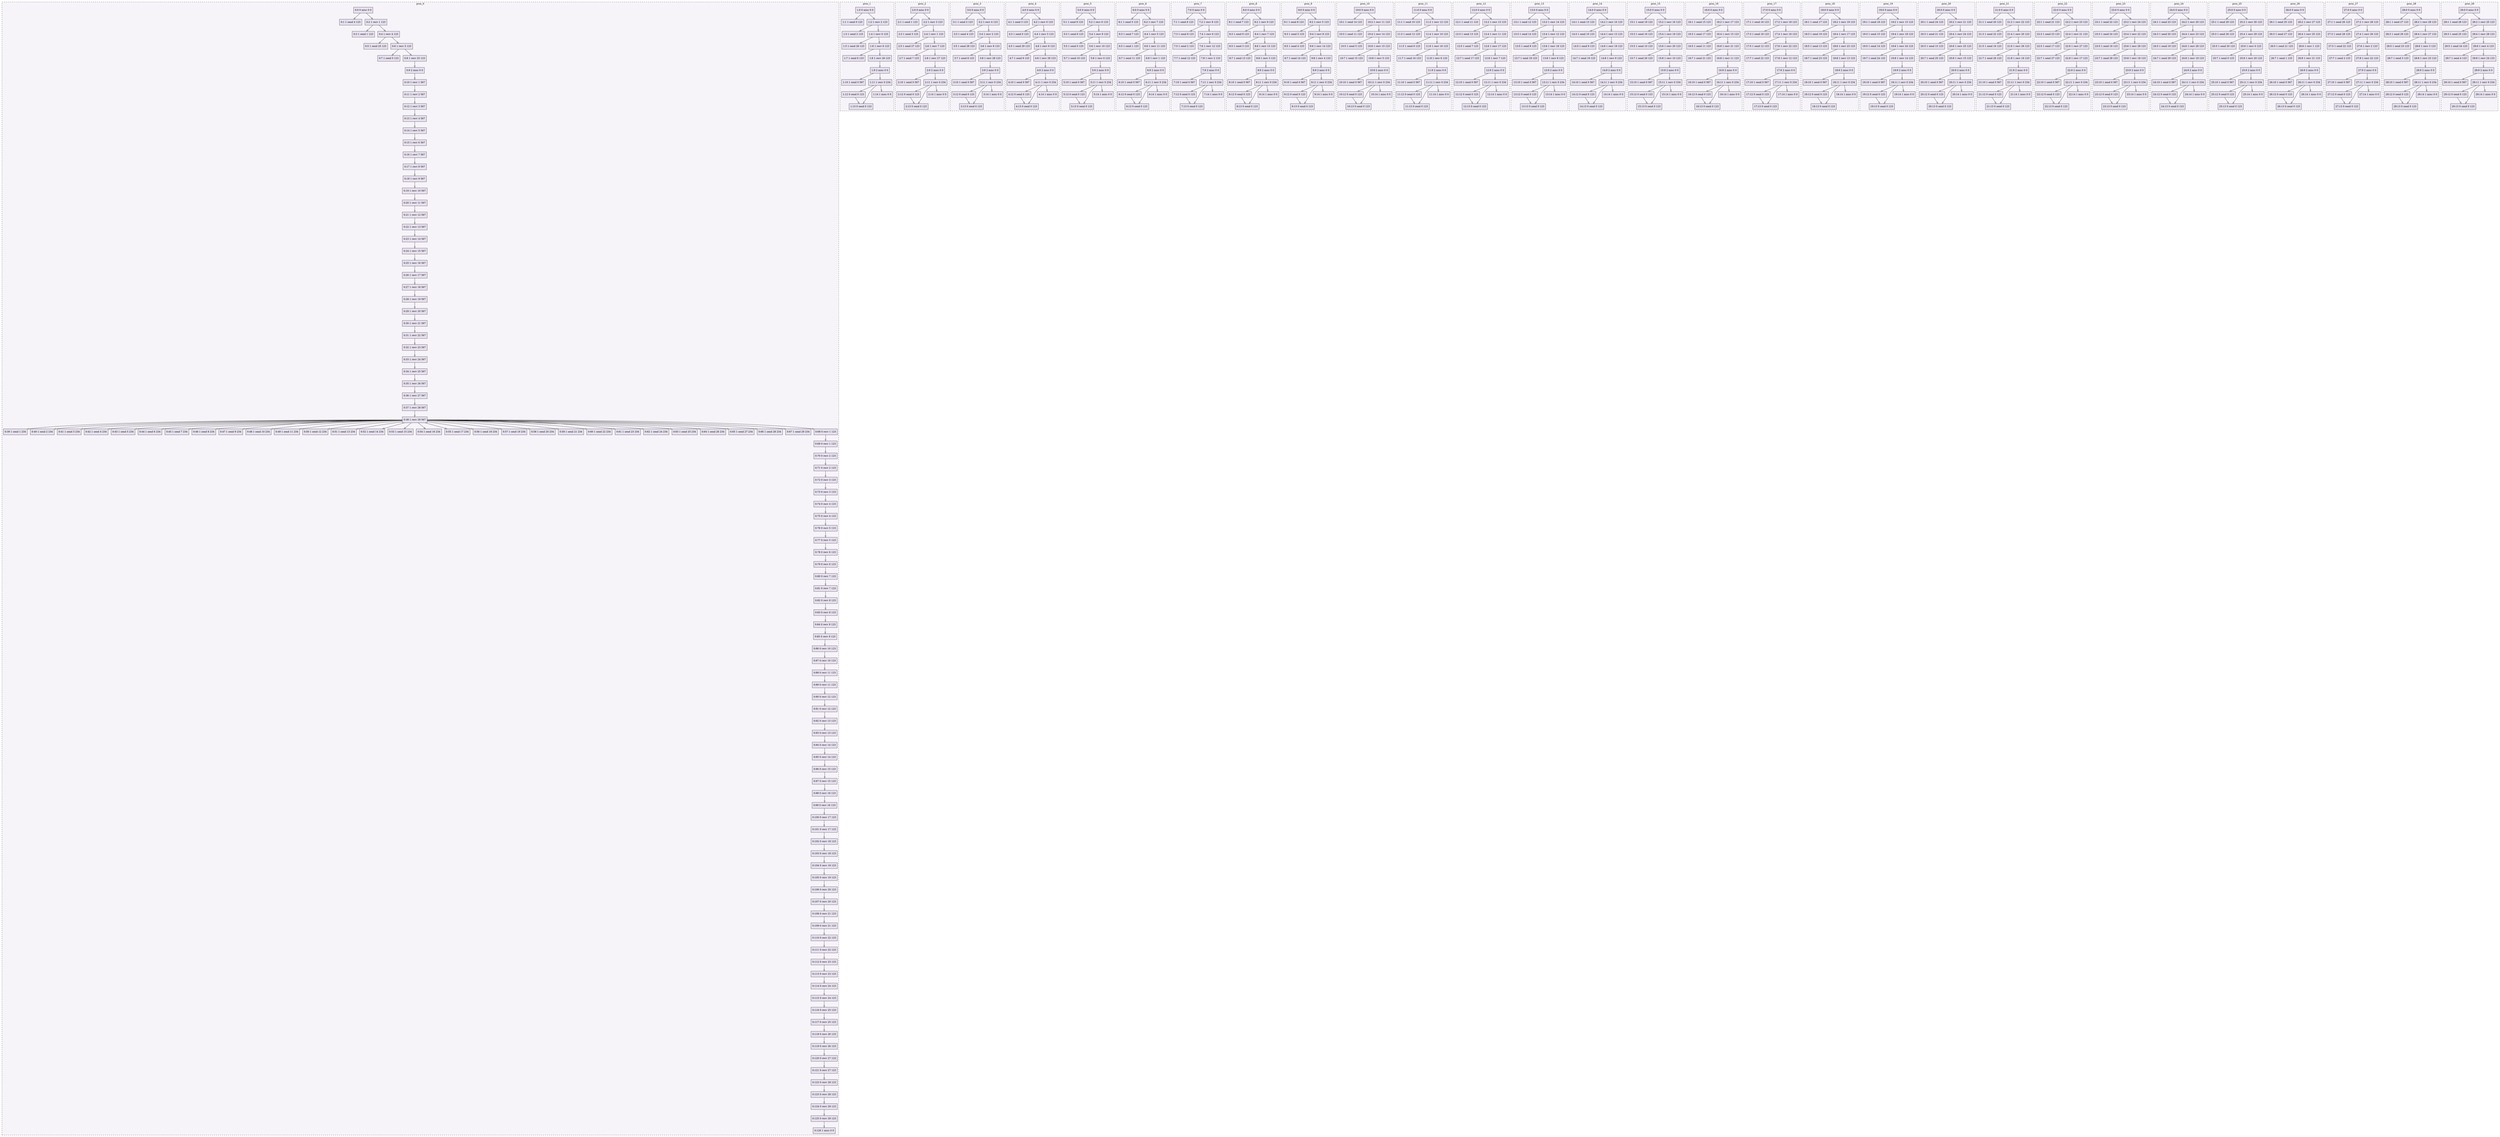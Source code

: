 digraph{node[shape=record style=filled colorscheme=purd9 fillcolor=2];subgraph cluster0{style=dashed;colorscheme=purd9;bgcolor=1;edge[arrowhead=empty];label=proc_0;0[label="0:0 0 misc 0 0"];1[label="0:1 1 send 4 123"];2[label="0:2 1 recv 1 123"];3[label="0:3 1 send 1 123"];4[label="0:4 1 recv 4 123"];5[label="0:5 1 send 25 123"];6[label="0:6 1 recv 5 123"];7[label="0:7 1 send 5 123"];8[label="0:8 1 recv 25 123"];9[label="0:9 2 misc 0 0"];10[label="0:10 1 recv 1 567"];11[label="0:11 1 recv 2 567"];12[label="0:12 1 recv 3 567"];13[label="0:13 1 recv 4 567"];14[label="0:14 1 recv 5 567"];15[label="0:15 1 recv 6 567"];16[label="0:16 1 recv 7 567"];17[label="0:17 1 recv 8 567"];18[label="0:18 1 recv 9 567"];19[label="0:19 1 recv 10 567"];20[label="0:20 1 recv 11 567"];21[label="0:21 1 recv 12 567"];22[label="0:22 1 recv 13 567"];23[label="0:23 1 recv 14 567"];24[label="0:24 1 recv 15 567"];25[label="0:25 1 recv 16 567"];26[label="0:26 1 recv 17 567"];27[label="0:27 1 recv 18 567"];28[label="0:28 1 recv 19 567"];29[label="0:29 1 recv 20 567"];30[label="0:30 1 recv 21 567"];31[label="0:31 1 recv 22 567"];32[label="0:32 1 recv 23 567"];33[label="0:33 1 recv 24 567"];34[label="0:34 1 recv 25 567"];35[label="0:35 1 recv 26 567"];36[label="0:36 1 recv 27 567"];37[label="0:37 1 recv 28 567"];38[label="0:38 1 recv 29 567"];39[label="0:39 1 send 1 234"];40[label="0:40 1 send 2 234"];41[label="0:41 1 send 3 234"];42[label="0:42 1 send 4 234"];43[label="0:43 1 send 5 234"];44[label="0:44 1 send 6 234"];45[label="0:45 1 send 7 234"];46[label="0:46 1 send 8 234"];47[label="0:47 1 send 9 234"];48[label="0:48 1 send 10 234"];49[label="0:49 1 send 11 234"];50[label="0:50 1 send 12 234"];51[label="0:51 1 send 13 234"];52[label="0:52 1 send 14 234"];53[label="0:53 1 send 15 234"];54[label="0:54 1 send 16 234"];55[label="0:55 1 send 17 234"];56[label="0:56 1 send 18 234"];57[label="0:57 1 send 19 234"];58[label="0:58 1 send 20 234"];59[label="0:59 1 send 21 234"];60[label="0:60 1 send 22 234"];61[label="0:61 1 send 23 234"];62[label="0:62 1 send 24 234"];63[label="0:63 1 send 25 234"];64[label="0:64 1 send 26 234"];65[label="0:65 1 send 27 234"];66[label="0:66 1 send 28 234"];67[label="0:67 1 send 29 234"];68[label="0:68 0 recv 1 123"];69[label="0:69 0 recv 1 123"];70[label="0:70 0 recv 2 123"];71[label="0:71 0 recv 2 123"];72[label="0:72 0 recv 3 123"];73[label="0:73 0 recv 3 123"];74[label="0:74 0 recv 4 123"];75[label="0:75 0 recv 4 123"];76[label="0:76 0 recv 5 123"];77[label="0:77 0 recv 5 123"];78[label="0:78 0 recv 6 123"];79[label="0:79 0 recv 6 123"];80[label="0:80 0 recv 7 123"];81[label="0:81 0 recv 7 123"];82[label="0:82 0 recv 8 123"];83[label="0:83 0 recv 8 123"];84[label="0:84 0 recv 9 123"];85[label="0:85 0 recv 9 123"];86[label="0:86 0 recv 10 123"];87[label="0:87 0 recv 10 123"];88[label="0:88 0 recv 11 123"];89[label="0:89 0 recv 11 123"];90[label="0:90 0 recv 12 123"];91[label="0:91 0 recv 12 123"];92[label="0:92 0 recv 13 123"];93[label="0:93 0 recv 13 123"];94[label="0:94 0 recv 14 123"];95[label="0:95 0 recv 14 123"];96[label="0:96 0 recv 15 123"];97[label="0:97 0 recv 15 123"];98[label="0:98 0 recv 16 123"];99[label="0:99 0 recv 16 123"];100[label="0:100 0 recv 17 123"];101[label="0:101 0 recv 17 123"];102[label="0:102 0 recv 18 123"];103[label="0:103 0 recv 18 123"];104[label="0:104 0 recv 19 123"];105[label="0:105 0 recv 19 123"];106[label="0:106 0 recv 20 123"];107[label="0:107 0 recv 20 123"];108[label="0:108 0 recv 21 123"];109[label="0:109 0 recv 21 123"];110[label="0:110 0 recv 22 123"];111[label="0:111 0 recv 22 123"];112[label="0:112 0 recv 23 123"];113[label="0:113 0 recv 23 123"];114[label="0:114 0 recv 24 123"];115[label="0:115 0 recv 24 123"];116[label="0:116 0 recv 25 123"];117[label="0:117 0 recv 25 123"];118[label="0:118 0 recv 26 123"];119[label="0:119 0 recv 26 123"];120[label="0:120 0 recv 27 123"];121[label="0:121 0 recv 27 123"];122[label="0:122 0 recv 28 123"];123[label="0:123 0 recv 28 123"];124[label="0:124 0 recv 29 123"];125[label="0:125 0 recv 29 123"];126[label="0:126 1 misc 0 0"];0->1;0->2;2->3;2->4;4->5;4->6;6->7;6->8;8->9;9->10;10->11;11->12;12->13;13->14;14->15;15->16;16->17;17->18;18->19;19->20;20->21;21->22;22->23;23->24;24->25;25->26;26->27;27->28;28->29;29->30;30->31;31->32;32->33;33->34;34->35;35->36;36->37;37->38;38->39;38->40;38->41;38->42;38->43;38->44;38->45;38->46;38->47;38->48;38->49;38->50;38->51;38->52;38->53;38->54;38->55;38->56;38->57;38->58;38->59;38->60;38->61;38->62;38->63;38->64;38->65;38->66;38->67;38->68;68->69;69->70;70->71;71->72;72->73;73->74;74->75;75->76;76->77;77->78;78->79;79->80;80->81;81->82;82->83;83->84;84->85;85->86;86->87;87->88;88->89;89->90;90->91;91->92;92->93;93->94;94->95;95->96;96->97;97->98;98->99;99->100;100->101;101->102;102->103;103->104;104->105;105->106;106->107;107->108;108->109;109->110;110->111;111->112;112->113;113->114;114->115;115->116;116->117;117->118;118->119;119->120;120->121;121->122;122->123;123->124;124->125;125->126;}subgraph cluster1{style=dashed;colorscheme=purd9;bgcolor=1;edge[arrowhead=empty];label=proc_1;127[label="1:0 0 misc 0 0"];128[label="1:1 1 send 0 123"];129[label="1:2 1 recv 2 123"];130[label="1:3 1 send 2 123"];131[label="1:4 1 recv 0 123"];132[label="1:5 1 send 26 123"];133[label="1:6 1 recv 6 123"];134[label="1:7 1 send 6 123"];135[label="1:8 1 recv 26 123"];136[label="1:9 2 misc 0 0"];137[label="1:10 1 send 0 567"];138[label="1:11 1 recv 0 234"];139[label="1:12 0 send 0 123"];140[label="1:13 0 send 0 123"];141[label="1:14 1 misc 0 0"];127->128;127->129;129->130;129->131;131->132;131->133;133->134;133->135;135->136;136->137;136->138;138->139;139->140;138->140;138->141;}subgraph cluster2{style=dashed;colorscheme=purd9;bgcolor=1;edge[arrowhead=empty];label=proc_2;142[label="2:0 0 misc 0 0"];143[label="2:1 1 send 1 123"];144[label="2:2 1 recv 3 123"];145[label="2:3 1 send 3 123"];146[label="2:4 1 recv 1 123"];147[label="2:5 1 send 27 123"];148[label="2:6 1 recv 7 123"];149[label="2:7 1 send 7 123"];150[label="2:8 1 recv 27 123"];151[label="2:9 2 misc 0 0"];152[label="2:10 1 send 0 567"];153[label="2:11 1 recv 0 234"];154[label="2:12 0 send 0 123"];155[label="2:13 0 send 0 123"];156[label="2:14 1 misc 0 0"];142->143;142->144;144->145;144->146;146->147;146->148;148->149;148->150;150->151;151->152;151->153;153->154;154->155;153->155;153->156;}subgraph cluster3{style=dashed;colorscheme=purd9;bgcolor=1;edge[arrowhead=empty];label=proc_3;157[label="3:0 0 misc 0 0"];158[label="3:1 1 send 2 123"];159[label="3:2 1 recv 4 123"];160[label="3:3 1 send 4 123"];161[label="3:4 1 recv 2 123"];162[label="3:5 1 send 28 123"];163[label="3:6 1 recv 8 123"];164[label="3:7 1 send 8 123"];165[label="3:8 1 recv 28 123"];166[label="3:9 2 misc 0 0"];167[label="3:10 1 send 0 567"];168[label="3:11 1 recv 0 234"];169[label="3:12 0 send 0 123"];170[label="3:13 0 send 0 123"];171[label="3:14 1 misc 0 0"];157->158;157->159;159->160;159->161;161->162;161->163;163->164;163->165;165->166;166->167;166->168;168->169;169->170;168->170;168->171;}subgraph cluster4{style=dashed;colorscheme=purd9;bgcolor=1;edge[arrowhead=empty];label=proc_4;172[label="4:0 0 misc 0 0"];173[label="4:1 1 send 3 123"];174[label="4:2 1 recv 0 123"];175[label="4:3 1 send 0 123"];176[label="4:4 1 recv 3 123"];177[label="4:5 1 send 29 123"];178[label="4:6 1 recv 9 123"];179[label="4:7 1 send 9 123"];180[label="4:8 1 recv 29 123"];181[label="4:9 2 misc 0 0"];182[label="4:10 1 send 0 567"];183[label="4:11 1 recv 0 234"];184[label="4:12 0 send 0 123"];185[label="4:13 0 send 0 123"];186[label="4:14 1 misc 0 0"];172->173;172->174;174->175;174->176;176->177;176->178;178->179;178->180;180->181;181->182;181->183;183->184;184->185;183->185;183->186;}subgraph cluster5{style=dashed;colorscheme=purd9;bgcolor=1;edge[arrowhead=empty];label=proc_5;187[label="5:0 0 misc 0 0"];188[label="5:1 1 send 9 123"];189[label="5:2 1 recv 6 123"];190[label="5:3 1 send 6 123"];191[label="5:4 1 recv 9 123"];192[label="5:5 1 send 0 123"];193[label="5:6 1 recv 10 123"];194[label="5:7 1 send 10 123"];195[label="5:8 1 recv 0 123"];196[label="5:9 2 misc 0 0"];197[label="5:10 1 send 0 567"];198[label="5:11 1 recv 0 234"];199[label="5:12 0 send 0 123"];200[label="5:13 0 send 0 123"];201[label="5:14 1 misc 0 0"];187->188;187->189;189->190;189->191;191->192;191->193;193->194;193->195;195->196;196->197;196->198;198->199;199->200;198->200;198->201;}subgraph cluster6{style=dashed;colorscheme=purd9;bgcolor=1;edge[arrowhead=empty];label=proc_6;202[label="6:0 0 misc 0 0"];203[label="6:1 1 send 5 123"];204[label="6:2 1 recv 7 123"];205[label="6:3 1 send 7 123"];206[label="6:4 1 recv 5 123"];207[label="6:5 1 send 1 123"];208[label="6:6 1 recv 11 123"];209[label="6:7 1 send 11 123"];210[label="6:8 1 recv 1 123"];211[label="6:9 2 misc 0 0"];212[label="6:10 1 send 0 567"];213[label="6:11 1 recv 0 234"];214[label="6:12 0 send 0 123"];215[label="6:13 0 send 0 123"];216[label="6:14 1 misc 0 0"];202->203;202->204;204->205;204->206;206->207;206->208;208->209;208->210;210->211;211->212;211->213;213->214;214->215;213->215;213->216;}subgraph cluster7{style=dashed;colorscheme=purd9;bgcolor=1;edge[arrowhead=empty];label=proc_7;217[label="7:0 0 misc 0 0"];218[label="7:1 1 send 6 123"];219[label="7:2 1 recv 8 123"];220[label="7:3 1 send 8 123"];221[label="7:4 1 recv 6 123"];222[label="7:5 1 send 2 123"];223[label="7:6 1 recv 12 123"];224[label="7:7 1 send 12 123"];225[label="7:8 1 recv 2 123"];226[label="7:9 2 misc 0 0"];227[label="7:10 1 send 0 567"];228[label="7:11 1 recv 0 234"];229[label="7:12 0 send 0 123"];230[label="7:13 0 send 0 123"];231[label="7:14 1 misc 0 0"];217->218;217->219;219->220;219->221;221->222;221->223;223->224;223->225;225->226;226->227;226->228;228->229;229->230;228->230;228->231;}subgraph cluster8{style=dashed;colorscheme=purd9;bgcolor=1;edge[arrowhead=empty];label=proc_8;232[label="8:0 0 misc 0 0"];233[label="8:1 1 send 7 123"];234[label="8:2 1 recv 9 123"];235[label="8:3 1 send 9 123"];236[label="8:4 1 recv 7 123"];237[label="8:5 1 send 3 123"];238[label="8:6 1 recv 13 123"];239[label="8:7 1 send 13 123"];240[label="8:8 1 recv 3 123"];241[label="8:9 2 misc 0 0"];242[label="8:10 1 send 0 567"];243[label="8:11 1 recv 0 234"];244[label="8:12 0 send 0 123"];245[label="8:13 0 send 0 123"];246[label="8:14 1 misc 0 0"];232->233;232->234;234->235;234->236;236->237;236->238;238->239;238->240;240->241;241->242;241->243;243->244;244->245;243->245;243->246;}subgraph cluster9{style=dashed;colorscheme=purd9;bgcolor=1;edge[arrowhead=empty];label=proc_9;247[label="9:0 0 misc 0 0"];248[label="9:1 1 send 8 123"];249[label="9:2 1 recv 5 123"];250[label="9:3 1 send 5 123"];251[label="9:4 1 recv 8 123"];252[label="9:5 1 send 4 123"];253[label="9:6 1 recv 14 123"];254[label="9:7 1 send 14 123"];255[label="9:8 1 recv 4 123"];256[label="9:9 2 misc 0 0"];257[label="9:10 1 send 0 567"];258[label="9:11 1 recv 0 234"];259[label="9:12 0 send 0 123"];260[label="9:13 0 send 0 123"];261[label="9:14 1 misc 0 0"];247->248;247->249;249->250;249->251;251->252;251->253;253->254;253->255;255->256;256->257;256->258;258->259;259->260;258->260;258->261;}subgraph cluster10{style=dashed;colorscheme=purd9;bgcolor=1;edge[arrowhead=empty];label=proc_10;262[label="10:0 0 misc 0 0"];263[label="10:1 1 send 14 123"];264[label="10:2 1 recv 11 123"];265[label="10:3 1 send 11 123"];266[label="10:4 1 recv 14 123"];267[label="10:5 1 send 5 123"];268[label="10:6 1 recv 15 123"];269[label="10:7 1 send 15 123"];270[label="10:8 1 recv 5 123"];271[label="10:9 2 misc 0 0"];272[label="10:10 1 send 0 567"];273[label="10:11 1 recv 0 234"];274[label="10:12 0 send 0 123"];275[label="10:13 0 send 0 123"];276[label="10:14 1 misc 0 0"];262->263;262->264;264->265;264->266;266->267;266->268;268->269;268->270;270->271;271->272;271->273;273->274;274->275;273->275;273->276;}subgraph cluster11{style=dashed;colorscheme=purd9;bgcolor=1;edge[arrowhead=empty];label=proc_11;277[label="11:0 0 misc 0 0"];278[label="11:1 1 send 10 123"];279[label="11:2 1 recv 12 123"];280[label="11:3 1 send 12 123"];281[label="11:4 1 recv 10 123"];282[label="11:5 1 send 6 123"];283[label="11:6 1 recv 16 123"];284[label="11:7 1 send 16 123"];285[label="11:8 1 recv 6 123"];286[label="11:9 2 misc 0 0"];287[label="11:10 1 send 0 567"];288[label="11:11 1 recv 0 234"];289[label="11:12 0 send 0 123"];290[label="11:13 0 send 0 123"];291[label="11:14 1 misc 0 0"];277->278;277->279;279->280;279->281;281->282;281->283;283->284;283->285;285->286;286->287;286->288;288->289;289->290;288->290;288->291;}subgraph cluster12{style=dashed;colorscheme=purd9;bgcolor=1;edge[arrowhead=empty];label=proc_12;292[label="12:0 0 misc 0 0"];293[label="12:1 1 send 11 123"];294[label="12:2 1 recv 13 123"];295[label="12:3 1 send 13 123"];296[label="12:4 1 recv 11 123"];297[label="12:5 1 send 7 123"];298[label="12:6 1 recv 17 123"];299[label="12:7 1 send 17 123"];300[label="12:8 1 recv 7 123"];301[label="12:9 2 misc 0 0"];302[label="12:10 1 send 0 567"];303[label="12:11 1 recv 0 234"];304[label="12:12 0 send 0 123"];305[label="12:13 0 send 0 123"];306[label="12:14 1 misc 0 0"];292->293;292->294;294->295;294->296;296->297;296->298;298->299;298->300;300->301;301->302;301->303;303->304;304->305;303->305;303->306;}subgraph cluster13{style=dashed;colorscheme=purd9;bgcolor=1;edge[arrowhead=empty];label=proc_13;307[label="13:0 0 misc 0 0"];308[label="13:1 1 send 12 123"];309[label="13:2 1 recv 14 123"];310[label="13:3 1 send 14 123"];311[label="13:4 1 recv 12 123"];312[label="13:5 1 send 8 123"];313[label="13:6 1 recv 18 123"];314[label="13:7 1 send 18 123"];315[label="13:8 1 recv 8 123"];316[label="13:9 2 misc 0 0"];317[label="13:10 1 send 0 567"];318[label="13:11 1 recv 0 234"];319[label="13:12 0 send 0 123"];320[label="13:13 0 send 0 123"];321[label="13:14 1 misc 0 0"];307->308;307->309;309->310;309->311;311->312;311->313;313->314;313->315;315->316;316->317;316->318;318->319;319->320;318->320;318->321;}subgraph cluster14{style=dashed;colorscheme=purd9;bgcolor=1;edge[arrowhead=empty];label=proc_14;322[label="14:0 0 misc 0 0"];323[label="14:1 1 send 13 123"];324[label="14:2 1 recv 10 123"];325[label="14:3 1 send 10 123"];326[label="14:4 1 recv 13 123"];327[label="14:5 1 send 9 123"];328[label="14:6 1 recv 19 123"];329[label="14:7 1 send 19 123"];330[label="14:8 1 recv 9 123"];331[label="14:9 2 misc 0 0"];332[label="14:10 1 send 0 567"];333[label="14:11 1 recv 0 234"];334[label="14:12 0 send 0 123"];335[label="14:13 0 send 0 123"];336[label="14:14 1 misc 0 0"];322->323;322->324;324->325;324->326;326->327;326->328;328->329;328->330;330->331;331->332;331->333;333->334;334->335;333->335;333->336;}subgraph cluster15{style=dashed;colorscheme=purd9;bgcolor=1;edge[arrowhead=empty];label=proc_15;337[label="15:0 0 misc 0 0"];338[label="15:1 1 send 19 123"];339[label="15:2 1 recv 16 123"];340[label="15:3 1 send 16 123"];341[label="15:4 1 recv 19 123"];342[label="15:5 1 send 10 123"];343[label="15:6 1 recv 20 123"];344[label="15:7 1 send 20 123"];345[label="15:8 1 recv 10 123"];346[label="15:9 2 misc 0 0"];347[label="15:10 1 send 0 567"];348[label="15:11 1 recv 0 234"];349[label="15:12 0 send 0 123"];350[label="15:13 0 send 0 123"];351[label="15:14 1 misc 0 0"];337->338;337->339;339->340;339->341;341->342;341->343;343->344;343->345;345->346;346->347;346->348;348->349;349->350;348->350;348->351;}subgraph cluster16{style=dashed;colorscheme=purd9;bgcolor=1;edge[arrowhead=empty];label=proc_16;352[label="16:0 0 misc 0 0"];353[label="16:1 1 send 15 123"];354[label="16:2 1 recv 17 123"];355[label="16:3 1 send 17 123"];356[label="16:4 1 recv 15 123"];357[label="16:5 1 send 11 123"];358[label="16:6 1 recv 21 123"];359[label="16:7 1 send 21 123"];360[label="16:8 1 recv 11 123"];361[label="16:9 2 misc 0 0"];362[label="16:10 1 send 0 567"];363[label="16:11 1 recv 0 234"];364[label="16:12 0 send 0 123"];365[label="16:13 0 send 0 123"];366[label="16:14 1 misc 0 0"];352->353;352->354;354->355;354->356;356->357;356->358;358->359;358->360;360->361;361->362;361->363;363->364;364->365;363->365;363->366;}subgraph cluster17{style=dashed;colorscheme=purd9;bgcolor=1;edge[arrowhead=empty];label=proc_17;367[label="17:0 0 misc 0 0"];368[label="17:1 1 send 16 123"];369[label="17:2 1 recv 18 123"];370[label="17:3 1 send 18 123"];371[label="17:4 1 recv 16 123"];372[label="17:5 1 send 12 123"];373[label="17:6 1 recv 22 123"];374[label="17:7 1 send 22 123"];375[label="17:8 1 recv 12 123"];376[label="17:9 2 misc 0 0"];377[label="17:10 1 send 0 567"];378[label="17:11 1 recv 0 234"];379[label="17:12 0 send 0 123"];380[label="17:13 0 send 0 123"];381[label="17:14 1 misc 0 0"];367->368;367->369;369->370;369->371;371->372;371->373;373->374;373->375;375->376;376->377;376->378;378->379;379->380;378->380;378->381;}subgraph cluster18{style=dashed;colorscheme=purd9;bgcolor=1;edge[arrowhead=empty];label=proc_18;382[label="18:0 0 misc 0 0"];383[label="18:1 1 send 17 123"];384[label="18:2 1 recv 19 123"];385[label="18:3 1 send 19 123"];386[label="18:4 1 recv 17 123"];387[label="18:5 1 send 13 123"];388[label="18:6 1 recv 23 123"];389[label="18:7 1 send 23 123"];390[label="18:8 1 recv 13 123"];391[label="18:9 2 misc 0 0"];392[label="18:10 1 send 0 567"];393[label="18:11 1 recv 0 234"];394[label="18:12 0 send 0 123"];395[label="18:13 0 send 0 123"];396[label="18:14 1 misc 0 0"];382->383;382->384;384->385;384->386;386->387;386->388;388->389;388->390;390->391;391->392;391->393;393->394;394->395;393->395;393->396;}subgraph cluster19{style=dashed;colorscheme=purd9;bgcolor=1;edge[arrowhead=empty];label=proc_19;397[label="19:0 0 misc 0 0"];398[label="19:1 1 send 18 123"];399[label="19:2 1 recv 15 123"];400[label="19:3 1 send 15 123"];401[label="19:4 1 recv 18 123"];402[label="19:5 1 send 14 123"];403[label="19:6 1 recv 24 123"];404[label="19:7 1 send 24 123"];405[label="19:8 1 recv 14 123"];406[label="19:9 2 misc 0 0"];407[label="19:10 1 send 0 567"];408[label="19:11 1 recv 0 234"];409[label="19:12 0 send 0 123"];410[label="19:13 0 send 0 123"];411[label="19:14 1 misc 0 0"];397->398;397->399;399->400;399->401;401->402;401->403;403->404;403->405;405->406;406->407;406->408;408->409;409->410;408->410;408->411;}subgraph cluster20{style=dashed;colorscheme=purd9;bgcolor=1;edge[arrowhead=empty];label=proc_20;412[label="20:0 0 misc 0 0"];413[label="20:1 1 send 24 123"];414[label="20:2 1 recv 21 123"];415[label="20:3 1 send 21 123"];416[label="20:4 1 recv 24 123"];417[label="20:5 1 send 15 123"];418[label="20:6 1 recv 25 123"];419[label="20:7 1 send 25 123"];420[label="20:8 1 recv 15 123"];421[label="20:9 2 misc 0 0"];422[label="20:10 1 send 0 567"];423[label="20:11 1 recv 0 234"];424[label="20:12 0 send 0 123"];425[label="20:13 0 send 0 123"];426[label="20:14 1 misc 0 0"];412->413;412->414;414->415;414->416;416->417;416->418;418->419;418->420;420->421;421->422;421->423;423->424;424->425;423->425;423->426;}subgraph cluster21{style=dashed;colorscheme=purd9;bgcolor=1;edge[arrowhead=empty];label=proc_21;427[label="21:0 0 misc 0 0"];428[label="21:1 1 send 20 123"];429[label="21:2 1 recv 22 123"];430[label="21:3 1 send 22 123"];431[label="21:4 1 recv 20 123"];432[label="21:5 1 send 16 123"];433[label="21:6 1 recv 26 123"];434[label="21:7 1 send 26 123"];435[label="21:8 1 recv 16 123"];436[label="21:9 2 misc 0 0"];437[label="21:10 1 send 0 567"];438[label="21:11 1 recv 0 234"];439[label="21:12 0 send 0 123"];440[label="21:13 0 send 0 123"];441[label="21:14 1 misc 0 0"];427->428;427->429;429->430;429->431;431->432;431->433;433->434;433->435;435->436;436->437;436->438;438->439;439->440;438->440;438->441;}subgraph cluster22{style=dashed;colorscheme=purd9;bgcolor=1;edge[arrowhead=empty];label=proc_22;442[label="22:0 0 misc 0 0"];443[label="22:1 1 send 21 123"];444[label="22:2 1 recv 23 123"];445[label="22:3 1 send 23 123"];446[label="22:4 1 recv 21 123"];447[label="22:5 1 send 17 123"];448[label="22:6 1 recv 27 123"];449[label="22:7 1 send 27 123"];450[label="22:8 1 recv 17 123"];451[label="22:9 2 misc 0 0"];452[label="22:10 1 send 0 567"];453[label="22:11 1 recv 0 234"];454[label="22:12 0 send 0 123"];455[label="22:13 0 send 0 123"];456[label="22:14 1 misc 0 0"];442->443;442->444;444->445;444->446;446->447;446->448;448->449;448->450;450->451;451->452;451->453;453->454;454->455;453->455;453->456;}subgraph cluster23{style=dashed;colorscheme=purd9;bgcolor=1;edge[arrowhead=empty];label=proc_23;457[label="23:0 0 misc 0 0"];458[label="23:1 1 send 22 123"];459[label="23:2 1 recv 24 123"];460[label="23:3 1 send 24 123"];461[label="23:4 1 recv 22 123"];462[label="23:5 1 send 18 123"];463[label="23:6 1 recv 28 123"];464[label="23:7 1 send 28 123"];465[label="23:8 1 recv 18 123"];466[label="23:9 2 misc 0 0"];467[label="23:10 1 send 0 567"];468[label="23:11 1 recv 0 234"];469[label="23:12 0 send 0 123"];470[label="23:13 0 send 0 123"];471[label="23:14 1 misc 0 0"];457->458;457->459;459->460;459->461;461->462;461->463;463->464;463->465;465->466;466->467;466->468;468->469;469->470;468->470;468->471;}subgraph cluster24{style=dashed;colorscheme=purd9;bgcolor=1;edge[arrowhead=empty];label=proc_24;472[label="24:0 0 misc 0 0"];473[label="24:1 1 send 23 123"];474[label="24:2 1 recv 20 123"];475[label="24:3 1 send 20 123"];476[label="24:4 1 recv 23 123"];477[label="24:5 1 send 19 123"];478[label="24:6 1 recv 29 123"];479[label="24:7 1 send 29 123"];480[label="24:8 1 recv 19 123"];481[label="24:9 2 misc 0 0"];482[label="24:10 1 send 0 567"];483[label="24:11 1 recv 0 234"];484[label="24:12 0 send 0 123"];485[label="24:13 0 send 0 123"];486[label="24:14 1 misc 0 0"];472->473;472->474;474->475;474->476;476->477;476->478;478->479;478->480;480->481;481->482;481->483;483->484;484->485;483->485;483->486;}subgraph cluster25{style=dashed;colorscheme=purd9;bgcolor=1;edge[arrowhead=empty];label=proc_25;487[label="25:0 0 misc 0 0"];488[label="25:1 1 send 29 123"];489[label="25:2 1 recv 26 123"];490[label="25:3 1 send 26 123"];491[label="25:4 1 recv 29 123"];492[label="25:5 1 send 20 123"];493[label="25:6 1 recv 0 123"];494[label="25:7 1 send 0 123"];495[label="25:8 1 recv 20 123"];496[label="25:9 2 misc 0 0"];497[label="25:10 1 send 0 567"];498[label="25:11 1 recv 0 234"];499[label="25:12 0 send 0 123"];500[label="25:13 0 send 0 123"];501[label="25:14 1 misc 0 0"];487->488;487->489;489->490;489->491;491->492;491->493;493->494;493->495;495->496;496->497;496->498;498->499;499->500;498->500;498->501;}subgraph cluster26{style=dashed;colorscheme=purd9;bgcolor=1;edge[arrowhead=empty];label=proc_26;502[label="26:0 0 misc 0 0"];503[label="26:1 1 send 25 123"];504[label="26:2 1 recv 27 123"];505[label="26:3 1 send 27 123"];506[label="26:4 1 recv 25 123"];507[label="26:5 1 send 21 123"];508[label="26:6 1 recv 1 123"];509[label="26:7 1 send 1 123"];510[label="26:8 1 recv 21 123"];511[label="26:9 2 misc 0 0"];512[label="26:10 1 send 0 567"];513[label="26:11 1 recv 0 234"];514[label="26:12 0 send 0 123"];515[label="26:13 0 send 0 123"];516[label="26:14 1 misc 0 0"];502->503;502->504;504->505;504->506;506->507;506->508;508->509;508->510;510->511;511->512;511->513;513->514;514->515;513->515;513->516;}subgraph cluster27{style=dashed;colorscheme=purd9;bgcolor=1;edge[arrowhead=empty];label=proc_27;517[label="27:0 0 misc 0 0"];518[label="27:1 1 send 26 123"];519[label="27:2 1 recv 28 123"];520[label="27:3 1 send 28 123"];521[label="27:4 1 recv 26 123"];522[label="27:5 1 send 22 123"];523[label="27:6 1 recv 2 123"];524[label="27:7 1 send 2 123"];525[label="27:8 1 recv 22 123"];526[label="27:9 2 misc 0 0"];527[label="27:10 1 send 0 567"];528[label="27:11 1 recv 0 234"];529[label="27:12 0 send 0 123"];530[label="27:13 0 send 0 123"];531[label="27:14 1 misc 0 0"];517->518;517->519;519->520;519->521;521->522;521->523;523->524;523->525;525->526;526->527;526->528;528->529;529->530;528->530;528->531;}subgraph cluster28{style=dashed;colorscheme=purd9;bgcolor=1;edge[arrowhead=empty];label=proc_28;532[label="28:0 0 misc 0 0"];533[label="28:1 1 send 27 123"];534[label="28:2 1 recv 29 123"];535[label="28:3 1 send 29 123"];536[label="28:4 1 recv 27 123"];537[label="28:5 1 send 23 123"];538[label="28:6 1 recv 3 123"];539[label="28:7 1 send 3 123"];540[label="28:8 1 recv 23 123"];541[label="28:9 2 misc 0 0"];542[label="28:10 1 send 0 567"];543[label="28:11 1 recv 0 234"];544[label="28:12 0 send 0 123"];545[label="28:13 0 send 0 123"];546[label="28:14 1 misc 0 0"];532->533;532->534;534->535;534->536;536->537;536->538;538->539;538->540;540->541;541->542;541->543;543->544;544->545;543->545;543->546;}subgraph cluster29{style=dashed;colorscheme=purd9;bgcolor=1;edge[arrowhead=empty];label=proc_29;547[label="29:0 0 misc 0 0"];548[label="29:1 1 send 28 123"];549[label="29:2 1 recv 25 123"];550[label="29:3 1 send 25 123"];551[label="29:4 1 recv 28 123"];552[label="29:5 1 send 24 123"];553[label="29:6 1 recv 4 123"];554[label="29:7 1 send 4 123"];555[label="29:8 1 recv 24 123"];556[label="29:9 2 misc 0 0"];557[label="29:10 1 send 0 567"];558[label="29:11 1 recv 0 234"];559[label="29:12 0 send 0 123"];560[label="29:13 0 send 0 123"];561[label="29:14 1 misc 0 0"];547->548;547->549;549->550;549->551;551->552;551->553;553->554;553->555;555->556;556->557;556->558;558->559;559->560;558->560;558->561;}}